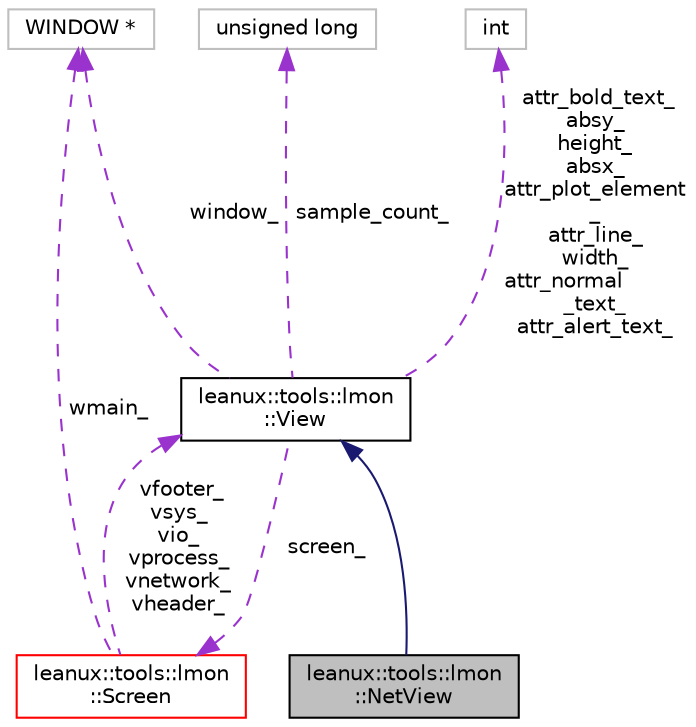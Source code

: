 digraph "leanux::tools::lmon::NetView"
{
 // LATEX_PDF_SIZE
  bgcolor="transparent";
  edge [fontname="Helvetica",fontsize="10",labelfontname="Helvetica",labelfontsize="10"];
  node [fontname="Helvetica",fontsize="10",shape=record];
  Node1 [label="leanux::tools::lmon\l::NetView",height=0.2,width=0.4,color="black", fillcolor="grey75", style="filled", fontcolor="black",tooltip="View of top network devices."];
  Node2 -> Node1 [dir="back",color="midnightblue",fontsize="10",style="solid",fontname="Helvetica"];
  Node2 [label="leanux::tools::lmon\l::View",height=0.2,width=0.4,color="black",URL="$classleanux_1_1tools_1_1lmon_1_1View.html",tooltip="A reactangular area on the ncurses Screen as a window of information."];
  Node3 -> Node2 [dir="back",color="darkorchid3",fontsize="10",style="dashed",label=" sample_count_" ,fontname="Helvetica"];
  Node3 [label="unsigned long",height=0.2,width=0.4,color="grey75",tooltip=" "];
  Node4 -> Node2 [dir="back",color="darkorchid3",fontsize="10",style="dashed",label=" screen_" ,fontname="Helvetica"];
  Node4 [label="leanux::tools::lmon\l::Screen",height=0.2,width=0.4,color="red",URL="$classleanux_1_1tools_1_1lmon_1_1Screen.html",tooltip="The curses screen."];
  Node2 -> Node4 [dir="back",color="darkorchid3",fontsize="10",style="dashed",label=" vfooter_\nvsys_\nvio_\nvprocess_\nvnetwork_\nvheader_" ,fontname="Helvetica"];
  Node10 -> Node4 [dir="back",color="darkorchid3",fontsize="10",style="dashed",label=" wmain_" ,fontname="Helvetica"];
  Node10 [label="WINDOW *",height=0.2,width=0.4,color="grey75",tooltip=" "];
  Node7 -> Node2 [dir="back",color="darkorchid3",fontsize="10",style="dashed",label=" attr_bold_text_\nabsy_\nheight_\nabsx_\nattr_plot_element\l_\nattr_line_\nwidth_\nattr_normal\l_text_\nattr_alert_text_" ,fontname="Helvetica"];
  Node7 [label="int",height=0.2,width=0.4,color="grey75",tooltip=" "];
  Node10 -> Node2 [dir="back",color="darkorchid3",fontsize="10",style="dashed",label=" window_" ,fontname="Helvetica"];
}
